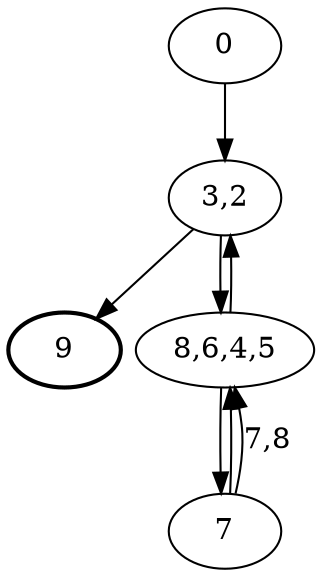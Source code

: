 digraph example {
	graph [name=example,
		nodesep=0.1,
		ratio=auto,
		size="\"7.5,10\""
	];
	9	[style=bold];
	0 -> "3,2"	[key=0];
	"3,2" -> 9	[key=0];
	"3,2" -> "8,6,4,5"	[key=0];
	7 -> "8,6,4,5"	[key=0,
		label="7,8"];
	7 -> "8,6,4,5"	[key=1];
	"8,6,4,5" -> "3,2"	[key=0];
	"8,6,4,5" -> 7	[key=0];
}
